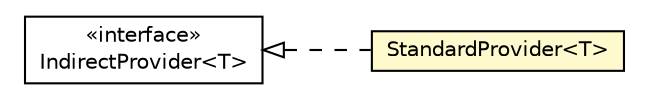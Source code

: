 #!/usr/local/bin/dot
#
# Class diagram 
# Generated by UMLGraph version R5_6-24-gf6e263 (http://www.umlgraph.org/)
#

digraph G {
	edge [fontname="Helvetica",fontsize=10,labelfontname="Helvetica",labelfontsize=10];
	node [fontname="Helvetica",fontsize=10,shape=plaintext];
	nodesep=0.25;
	ranksep=0.5;
	rankdir=LR;
	// com.gwtplatform.common.client.IndirectProvider<T>
	c371713 [label=<<table title="com.gwtplatform.common.client.IndirectProvider" border="0" cellborder="1" cellspacing="0" cellpadding="2" port="p" href="./IndirectProvider.html">
		<tr><td><table border="0" cellspacing="0" cellpadding="1">
<tr><td align="center" balign="center"> &#171;interface&#187; </td></tr>
<tr><td align="center" balign="center"> IndirectProvider&lt;T&gt; </td></tr>
		</table></td></tr>
		</table>>, URL="./IndirectProvider.html", fontname="Helvetica", fontcolor="black", fontsize=10.0];
	// com.gwtplatform.common.client.StandardProvider<T>
	c371714 [label=<<table title="com.gwtplatform.common.client.StandardProvider" border="0" cellborder="1" cellspacing="0" cellpadding="2" port="p" bgcolor="lemonChiffon" href="./StandardProvider.html">
		<tr><td><table border="0" cellspacing="0" cellpadding="1">
<tr><td align="center" balign="center"> StandardProvider&lt;T&gt; </td></tr>
		</table></td></tr>
		</table>>, URL="./StandardProvider.html", fontname="Helvetica", fontcolor="black", fontsize=10.0];
	//com.gwtplatform.common.client.StandardProvider<T> implements com.gwtplatform.common.client.IndirectProvider<T>
	c371713:p -> c371714:p [dir=back,arrowtail=empty,style=dashed];
}

